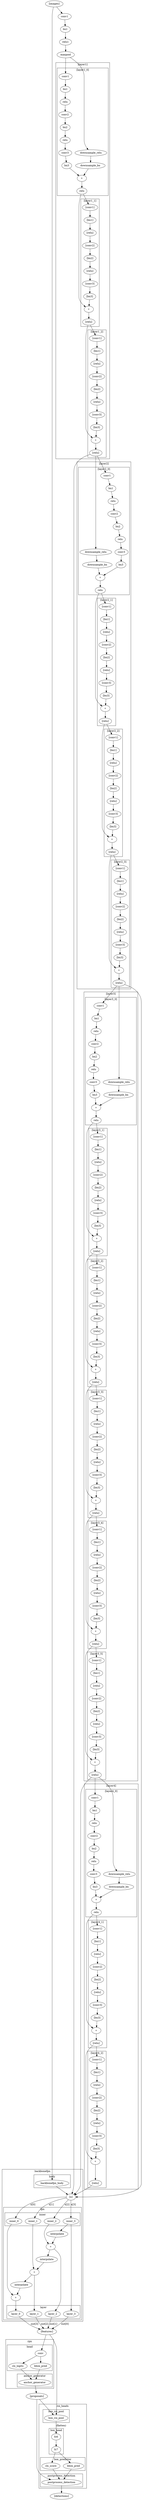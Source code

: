 digraph {
    x [label="[x]"];

    
    subgraph FasterRCNN {
        label="FasterRCNN"

        images [label="[images]"];
        images -> backbonefpn_body;

        subgraph cluster_0 {
            label="backbonefpn";

            subgraph cluster_0_0 {
                label="body";

                backbonefpn_body;
            }

           
            backbonefpn_body -> x;

            subgraph cluster_0_1 {
                label="fpn";

                subgraph cluster_0_1_0 {
                    label="inner";
                    inner_0; inner_1; inner_2; inner_3;
                }

                subgraph cluster_0_1_1 {
                    label="layer";
                    layer_0; layer_1; layer_2; layer_3;
                }

                interpolate_0 [label="interpolate"]; 
                interpolate_1 [label="interpolate"]; 
                interpolate_2 [label="interpolate"];
                sum_0 [label="+"]; sum_1[label="+"]; sum_2[label="+"];

                inner_3 -> layer_3;
                inner_3 -> interpolate_2;
                inner_2 -> sum_2;
                inner_1 -> sum_1;
                inner_0 -> sum_0;

                interpolate_2 -> sum_2;
                interpolate_1 -> sum_1;
                interpolate_0 -> sum_0;
                
                sum_2 -> layer_2;
                sum_2 -> interpolate_1;
                sum_1 -> layer_1;
                sum_1 -> interpolate_0;
                sum_0 -> layer_0;

                // inner_3 -> layer_3;

                // inner_2 -> sum_2;
                // inner_3 -> interpolate_2;
                // interpolate_2 -> sum_2;
                // sum_2 -> layer_2;

                // inner_1 -> sum_1;
                // sum_2 -> interpolate_1;
                // interpolate_1 -> sum_1;
                // sum_1 -> layer_1;

                // inner_0 -> sum_0;
                // sum_1 -> interpolate_0;
                // interpolate_0 -> sum_0;
                // sum_0 -> layer_0;

            }

            x -> inner_0 [label="x[0]"];
            x -> inner_1 [label="x[1]"];
            x -> inner_2 [label="x[2]"];
            x -> inner_3 [label="x[3]"];

        }

        features [label="[features]"]

        layer_3 -> features [label="out[0]"];
        layer_2 -> features [label="out[1]"];
        layer_1 -> features [label="out[2]"];
        layer_0 -> features [label="out[3]"];

        subgraph cluster_1 {
            label="rpn"

            subgraph cluster_1_0 {
                label="head"

                
                conv -> cls_logits;
                conv -> bbox_pred;

            }

            subgraph cluster_1_1 {
                label="anchor_generator"

                cls_logits -> anchor_generator;
                bbox_pred -> anchor_generator;

            }
        }

        features -> conv;
        
        proposals [label="[proposals]"];
        anchor_generator -> proposals;

        subgraph cluster_2 {
            label="roi_heads"

            subgraph cluster_2_0 {
                label="box_roi_pool"
                box_roi_pool;
            }

            subgraph cluster_2_1 {
                label="box_head"
                fc6 -> fc7;
            }
            box_roi_pool -> fc6 [label="(flatten)"]; 

            subgraph cluster_2_2 {
                label="box_predictor"
                cls_score;
                bbox_pred1 [label="bbox_pred"];
            }
            fc7 -> cls_score;
            fc7 -> bbox_pred1;

            subgraph cluster_2_3 {
                label="postprocess_detection"
                postprocess_detection;
            }
            cls_score -> postprocess_detection;
            bbox_pred1 -> postprocess_detection;
            
        }
        proposals -> postprocess_detection;
        features -> box_roi_pool;
        proposals -> box_roi_pool;

        detections [label="[detections]"];
        postprocess_detection -> detections;


    }

    subgraph backbone {
        label="[backbone]";
        x [label="[x]"];

        images[label="[images]"];
        maxpool;

        images -> conv1;
        conv1 -> bn1;
        bn1 -> relu1;

        subgraph cluster_0 {
            label="[layer1]";

            subgraph cluster_0_0 {
                label="[layer1_0]";

                layer1_0_relu0 [label="relu"];
                layer1_0_relu1 [label="relu"];
                layer1_0_relu2 [label="relu"];
                layer1_0_add [label="+"];

                layer1_0_conv1 [label="conv1"];
                layer1_0_conv2 [label="conv2"];
                layer1_0_conv3 [label="conv3"];
                layer1_0_bn1 [label="bn1"];
                layer1_0_bn2 [label="bn2"];
                layer1_0_bn3 [label="bn3"];
                layer1_0_downsample_relu [label="downsample_relu"];
                layer1_0_downsample_bn [label="downsample_bn"];

                // normal

                layer1_0_conv1 -> layer1_0_bn1;
                layer1_0_bn1 -> layer1_0_relu0;
                layer1_0_relu0 -> layer1_0_conv2;

                layer1_0_conv2 -> layer1_0_bn2;
                layer1_0_bn2 -> layer1_0_relu1;
                layer1_0_relu1 -> layer1_0_conv3;

                layer1_0_conv3 -> layer1_0_bn3;

                // residual
                layer1_0_downsample_relu -> layer1_0_downsample_bn;

                // add
                layer1_0_bn3 -> layer1_0_add;
                layer1_0_downsample_bn -> layer1_0_add;

                layer1_0_add -> layer1_0_relu2;

            }

            subgraph cluster_0_1 {
                label="[layer1_1]";

                layer1_1_relu1 [label="[relu]"];
                layer1_1_relu2 [label="[relu]"];
                layer1_1_relu3 [label="[relu]"];
                layer1_1_add [label="+"];

                layer1_1_conv1 [label="[conv1]"];
                layer1_1_conv2 [label="[conv2]"];
                layer1_1_conv3 [label="[conv3]"];

                layer1_1_bn1 [label="[bn1]"];
                layer1_1_bn2 [label="[bn2]"];
                layer1_1_bn3 [label="[bn3]"];

                // normal
                layer1_1_conv1 -> layer1_1_bn1;
                layer1_1_bn1 -> layer1_1_relu1;

                layer1_1_relu1 -> layer1_1_conv2;
                layer1_1_conv2 -> layer1_1_bn2;
                layer1_1_bn2 -> layer1_1_relu2;

                layer1_1_relu2 -> layer1_1_conv3;
                layer1_1_conv3 -> layer1_1_bn3;

                // add
                layer1_1_bn3 -> layer1_1_add;
                
                layer1_1_add -> layer1_1_relu3;

            }

            subgraph cluster_0_2 {
                label="[layer1_2]";

                layer1_2_relu1 [label="[relu]"];
                layer1_2_relu2 [label="[relu]"];
                layer1_2_relu3 [label="[relu]"];
                layer1_2_add [label="+"];

                layer1_2_conv1 [label="[conv1]"];
                layer1_2_conv2 [label="[conv2]"];
                layer1_2_conv3 [label="[conv3]"];

                layer1_2_bn1 [label="[bn1]"];
                layer1_2_bn2 [label="[bn2]"];
                layer1_2_bn3 [label="[bn3]"];

                // normal
                layer1_2_conv1 -> layer1_2_bn1;
                layer1_2_bn1 -> layer1_2_relu1;

                layer1_2_relu1 -> layer1_2_conv2;
                layer1_2_conv2 -> layer1_2_bn2;
                layer1_2_bn2 -> layer1_2_relu2;

                layer1_2_relu2 -> layer1_2_conv3;
                layer1_2_conv3 -> layer1_2_bn3;

                // add
                layer1_2_bn3 -> layer1_2_add;
                
                layer1_2_add -> layer1_2_relu3;

            }

            layer1_0_relu2 -> layer1_1_conv1;
            layer1_0_relu2 -> layer1_1_add;

            layer1_1_relu3 -> layer1_2_conv1;
            layer1_1_relu3 -> layer1_2_add;

        }

        maxpool -> layer1_0_conv1;
        maxpool -> layer1_0_downsample_relu;
        relu1 -> maxpool;
        layer1_2_relu3 -> x;

        subgraph cluster_1 {
            label="[layer2]"
        
            subgraph cluster_1_0 {
                label="[layer2_0]";
                layer2_0_relu0 [label="relu"];
                layer2_0_relu1 [label="relu"];
                layer2_0_relu2 [label="relu"];
                layer2_0_add [label="+"];
                layer2_0_conv1 [label="conv1"];
                layer2_0_conv2 [label="conv2"];
                layer2_0_conv3 [label="conv3"];
                layer2_0_bn1 [label="bn1"];
                layer2_0_bn2 [label="bn2"];
                layer2_0_bn3 [label="bn3"];
                layer2_0_downsample_relu [label="downsample_relu"];
                layer2_0_downsample_bn [label="downsample_bn"];
                layer2_0_conv1 -> layer2_0_bn1;
                layer2_0_bn1 -> layer2_0_relu0;
                layer2_0_relu0 -> layer2_0_conv2;
                layer2_0_conv2 -> layer2_0_bn2;
                layer2_0_bn2 -> layer2_0_relu1;
                layer2_0_relu1 -> layer2_0_conv3;
                layer2_0_conv3 -> layer2_0_bn3;
                layer2_0_downsample_relu -> layer2_0_downsample_bn;
                layer2_0_bn3 -> layer2_0_add;
                layer2_0_downsample_bn -> layer2_0_add;
                layer2_0_add -> layer2_0_relu2;
            }

            subgraph cluster_1_1 {
                label="[layer2_1]";
                layer2_1_relu1 [label="[relu]"];
                layer2_1_relu2 [label="[relu]"];
                layer2_1_relu3 [label="[relu]"];
                layer2_1_add [label="+"];
                layer2_1_conv1 [label="[conv1]"];
                layer2_1_conv2 [label="[conv2]"];
                layer2_1_conv3 [label="[conv3]"];
                layer2_1_bn1 [label="[bn1]"];
                layer2_1_bn2 [label="[bn2]"];
                layer2_1_bn3 [label="[bn3]"];
                layer2_1_conv1 -> layer2_1_bn1;
                layer2_1_bn1 -> layer2_1_relu1;
                layer2_1_relu1 -> layer2_1_conv2;
                layer2_1_conv2 -> layer2_1_bn2;
                layer2_1_bn2 -> layer2_1_relu2;
                layer2_1_relu2 -> layer2_1_conv3;
                layer2_1_conv3 -> layer2_1_bn3
                layer2_1_bn3 -> layer2_1_add;
                layer2_1_add -> layer2_1_relu3;
            }

            subgraph cluster_1_2 {
                label="[layer2_2]";
                layer2_2_relu1 [label="[relu]"];
                layer2_2_relu2 [label="[relu]"];
                layer2_2_relu3 [label="[relu]"];
                layer2_2_add [label="+"];
                layer2_2_conv1 [label="[conv1]"];
                layer2_2_conv2 [label="[conv2]"];
                layer2_2_conv3 [label="[conv3]"];
                layer2_2_bn1 [label="[bn1]"];
                layer2_2_bn2 [label="[bn2]"];
                layer2_2_bn3 [label="[bn3]"];
                layer2_2_conv1 -> layer2_2_bn1;
                layer2_2_bn1 -> layer2_2_relu1;
                layer2_2_relu1 -> layer2_2_conv2;
                layer2_2_conv2 -> layer2_2_bn2;
                layer2_2_bn2 -> layer2_2_relu2;
                layer2_2_relu2 -> layer2_2_conv3;
                layer2_2_conv3 -> layer2_2_bn3
                layer2_2_bn3 -> layer2_2_add;
                layer2_2_add -> layer2_2_relu3;
            }

            subgraph cluster_1_3 {
                label="[layer2_3]";
                layer2_3_relu1 [label="[relu]"];
                layer2_3_relu2 [label="[relu]"];
                layer2_3_relu3 [label="[relu]"];
                layer2_3_add [label="+"];
                layer2_3_conv1 [label="[conv1]"];
                layer2_3_conv2 [label="[conv2]"];
                layer2_3_conv3 [label="[conv3]"];
                layer2_3_bn1 [label="[bn1]"];
                layer2_3_bn2 [label="[bn2]"];
                layer2_3_bn3 [label="[bn3]"];
                layer2_3_conv1 -> layer2_3_bn1;
                layer2_3_bn1 -> layer2_3_relu1;
                layer2_3_relu1 -> layer2_3_conv2;
                layer2_3_conv2 -> layer2_3_bn2;
                layer2_3_bn2 -> layer2_3_relu2;
                layer2_3_relu2 -> layer2_3_conv3;
                layer2_3_conv3 -> layer2_3_bn3
                layer2_3_bn3 -> layer2_3_add;
                layer2_3_add -> layer2_3_relu3;

            }

            layer2_0_relu2 -> layer2_1_conv1;
            layer2_0_relu2 -> layer2_1_add;

            layer2_1_relu3 -> layer2_2_conv1;
            layer2_1_relu3 -> layer2_2_add;

            layer2_2_relu3 -> layer2_3_conv1;
            layer2_2_relu3 -> layer2_3_add;
        }

        layer2_3_relu3 -> x;

        subgraph cluster_2{
            label="[layer3]";

            subgraph cluster_2_0{
                label="[layer3_0]";
                layer3_0_relu0 [label="relu"];
                layer3_0_relu1 [label="relu"];
                layer3_0_relu2 [label="relu"];
                layer3_0_add [label="+"];
                layer3_0_conv1 [label="conv1"];
                layer3_0_conv2 [label="conv2"];
                layer3_0_conv3 [label="conv3"];
                layer3_0_bn1 [label="bn1"];
                layer3_0_bn2 [label="bn2"];
                layer3_0_bn3 [label="bn3"];
                layer3_0_downsample_relu [label="downsample_relu"];
                layer3_0_downsample_bn [label="downsample_bn"];
                layer3_0_conv1 -> layer3_0_bn1;
                layer3_0_bn1 -> layer3_0_relu0;
                layer3_0_relu0 -> layer3_0_conv2;
                layer3_0_conv2 -> layer3_0_bn2;
                layer3_0_bn2 -> layer3_0_relu1;
                layer3_0_relu1 -> layer3_0_conv3;
                layer3_0_conv3 -> layer3_0_bn3;
                layer3_0_downsample_relu -> layer3_0_downsample_bn;
                layer3_0_bn3 -> layer3_0_add;
                layer3_0_downsample_bn -> layer3_0_add;
                layer3_0_add -> layer3_0_relu2;
            }

            subgraph cluster_2_1{
                label="[layer3_1]";
                layer3_1_relu1 [label="[relu]"];
                layer3_1_relu2 [label="[relu]"];
                layer3_1_relu3 [label="[relu]"];
                layer3_1_add [label="+"];
                layer3_1_conv1 [label="[conv1]"];
                layer3_1_conv2 [label="[conv2]"];
                layer3_1_conv3 [label="[conv3]"];
                layer3_1_bn1 [label="[bn1]"];
                layer3_1_bn2 [label="[bn2]"];
                layer3_1_bn3 [label="[bn3]"];
                layer3_1_conv1 -> layer3_1_bn1;
                layer3_1_bn1 -> layer3_1_relu1;
                layer3_1_relu1 -> layer3_1_conv2;
                layer3_1_conv2 -> layer3_1_bn2;
                layer3_1_bn2 -> layer3_1_relu2;
                layer3_1_relu2 -> layer3_1_conv3;
                layer3_1_conv3 -> layer3_1_bn3
                layer3_1_bn3 -> layer3_1_add;
                layer3_1_add -> layer3_1_relu3;
            }
            subgraph cluster_2_2{
                label="[layer3_2]";
                layer3_2_relu1 [label="[relu]"];
                layer3_2_relu2 [label="[relu]"];
                layer3_2_relu3 [label="[relu]"];
                layer3_2_add [label="+"];
                layer3_2_conv1 [label="[conv1]"];
                layer3_2_conv2 [label="[conv2]"];
                layer3_2_conv3 [label="[conv3]"];
                layer3_2_bn1 [label="[bn1]"];
                layer3_2_bn2 [label="[bn2]"];
                layer3_2_bn3 [label="[bn3]"];
                layer3_2_conv1 -> layer3_2_bn1;
                layer3_2_bn1 -> layer3_2_relu1;
                layer3_2_relu1 -> layer3_2_conv2;
                layer3_2_conv2 -> layer3_2_bn2;
                layer3_2_bn2 -> layer3_2_relu2;
                layer3_2_relu2 -> layer3_2_conv3;
                layer3_2_conv3 -> layer3_2_bn3
                layer3_2_bn3 -> layer3_2_add;
                layer3_2_add -> layer3_2_relu3;
            }
            subgraph cluster_2_3{
                label="[layer3_3]";
                layer3_3_relu1 [label="[relu]"];
                layer3_3_relu2 [label="[relu]"];
                layer3_3_relu3 [label="[relu]"];
                layer3_3_add [label="+"];
                layer3_3_conv1 [label="[conv1]"];
                layer3_3_conv2 [label="[conv2]"];
                layer3_3_conv3 [label="[conv3]"];
                layer3_3_bn1 [label="[bn1]"];
                layer3_3_bn2 [label="[bn2]"];
                layer3_3_bn3 [label="[bn3]"];
                layer3_3_conv1 -> layer3_3_bn1;
                layer3_3_bn1 -> layer3_3_relu1;
                layer3_3_relu1 -> layer3_3_conv2;
                layer3_3_conv2 -> layer3_3_bn2;
                layer3_3_bn2 -> layer3_3_relu2;
                layer3_3_relu2 -> layer3_3_conv3;
                layer3_3_conv3 -> layer3_3_bn3
                layer3_3_bn3 -> layer3_3_add;
                layer3_3_add -> layer3_3_relu3;
            }
            subgraph cluster_2_4{
                label="[layer3_4]";
                layer3_4_relu1 [label="[relu]"];
                layer3_4_relu2 [label="[relu]"];
                layer3_4_relu3 [label="[relu]"];
                layer3_4_add [label="+"];
                layer3_4_conv1 [label="[conv1]"];
                layer3_4_conv2 [label="[conv2]"];
                layer3_4_conv3 [label="[conv3]"];
                layer3_4_bn1 [label="[bn1]"];
                layer3_4_bn2 [label="[bn2]"];
                layer3_4_bn3 [label="[bn3]"];
                layer3_4_conv1 -> layer3_4_bn1;
                layer3_4_bn1 -> layer3_4_relu1;
                layer3_4_relu1 -> layer3_4_conv2;
                layer3_4_conv2 -> layer3_4_bn2;
                layer3_4_bn2 -> layer3_4_relu2;
                layer3_4_relu2 -> layer3_4_conv3;
                layer3_4_conv3 -> layer3_4_bn3
                layer3_4_bn3 -> layer3_4_add;
                layer3_4_add -> layer3_4_relu3;
            }
            subgraph cluster_2_5{
                label="[layer3_5]";
                layer3_5_relu1 [label="[relu]"];
                layer3_5_relu2 [label="[relu]"];
                layer3_5_relu3 [label="[relu]"];
                layer3_5_add [label="+"];
                layer3_5_conv1 [label="[conv1]"];
                layer3_5_conv2 [label="[conv2]"];
                layer3_5_conv3 [label="[conv3]"];
                layer3_5_bn1 [label="[bn1]"];
                layer3_5_bn2 [label="[bn2]"];
                layer3_5_bn3 [label="[bn3]"];
                layer3_5_conv1 -> layer3_5_bn1;
                layer3_5_bn1 -> layer3_5_relu1;
                layer3_5_relu1 -> layer3_5_conv2;
                layer3_5_conv2 -> layer3_5_bn2;
                layer3_5_bn2 -> layer3_5_relu2;
                layer3_5_relu2 -> layer3_5_conv3;
                layer3_5_conv3 -> layer3_5_bn3
                layer3_5_bn3 -> layer3_5_add;
                layer3_5_add -> layer3_5_relu3;
            }
            layer3_0_relu2 -> layer3_1_conv1;
            layer3_0_relu2 -> layer3_1_add;
            layer3_1_relu3 -> layer3_2_conv1;
            layer3_1_relu3 -> layer3_2_add;
            layer3_2_relu3 -> layer3_3_conv1;
            layer3_2_relu3 -> layer3_3_add;
            layer3_3_relu3 -> layer3_4_conv1;
            layer3_3_relu3 -> layer3_4_add;
            layer3_4_relu3 -> layer3_5_conv1;
            layer3_4_relu3 -> layer3_5_add;
            // layer3_5_relu3 -> layer3_6_conv1;
            // layer3_5_relu3 -> layer3_6_add;
        
        }

        layer3_5_relu3 -> x;

        subgraph cluster_3 {
            label="[layer4]";

            subgraph cluster_3_0 {
                label="[layer4_0]";
                layer4_0_relu0 [label="relu"];
                layer4_0_relu1 [label="relu"];
                layer4_0_relu2 [label="relu"];
                layer4_0_add [label="+"];
                layer4_0_conv1 [label="conv1"];
                layer4_0_conv2 [label="conv2"];
                layer4_0_conv3 [label="conv3"];
                layer4_0_bn1 [label="bn1"];
                layer4_0_bn2 [label="bn2"];
                layer4_0_bn3 [label="bn3"];
                layer4_0_downsample_relu [label="downsample_relu"];
                layer4_0_downsample_bn [label="downsample_bn"];
                layer4_0_conv1 -> layer4_0_bn1;
                layer4_0_bn1 -> layer4_0_relu0;
                layer4_0_relu0 -> layer4_0_conv2;
                layer4_0_conv2 -> layer4_0_bn2;
                layer4_0_bn2 -> layer4_0_relu1;
                layer4_0_relu1 -> layer4_0_conv3;
                layer4_0_conv3 -> layer4_0_bn3;
                layer4_0_downsample_relu -> layer4_0_downsample_bn;
                layer4_0_bn3 -> layer4_0_add;
                layer4_0_downsample_bn -> layer4_0_add;
                layer4_0_add -> layer4_0_relu2;
            }

            subgraph cluster_3_1 {
                label="[layer4_1]";
                layer4_1_relu1 [label="[relu]"];
                layer4_1_relu2 [label="[relu]"];
                layer4_1_relu3 [label="[relu]"];
                layer4_1_add [label="+"];
                layer4_1_conv1 [label="[conv1]"];
                layer4_1_conv2 [label="[conv2]"];
                layer4_1_conv3 [label="[conv3]"];
                layer4_1_bn1 [label="[bn1]"];
                layer4_1_bn2 [label="[bn2]"];
                layer4_1_bn3 [label="[bn3]"];
                layer4_1_conv1 -> layer4_1_bn1;
                layer4_1_bn1 -> layer4_1_relu1;
                layer4_1_relu1 -> layer4_1_conv2;
                layer4_1_conv2 -> layer4_1_bn2;
                layer4_1_bn2 -> layer4_1_relu2;
                layer4_1_relu2 -> layer4_1_conv3;
                layer4_1_conv3 -> layer4_1_bn3
                layer4_1_bn3 -> layer4_1_add;
                layer4_1_add -> layer4_1_relu3;
            }

            subgraph cluster_3_2 {
                label="[layer4_2]";
                layer4_2_relu1 [label="[relu]"];
                layer4_2_relu2 [label="[relu]"];
                layer4_2_relu3 [label="[relu]"];
                layer4_2_add [label="+"];
                layer4_2_conv1 [label="[conv1]"];
                layer4_2_conv2 [label="[conv2]"];
                layer4_2_conv3 [label="[conv3]"];
                layer4_2_bn1 [label="[bn1]"];
                layer4_2_bn2 [label="[bn2]"];
                layer4_2_bn3 [label="[bn3]"];
                layer4_2_conv1 -> layer4_2_bn1;
                layer4_2_bn1 -> layer4_2_relu1;
                layer4_2_relu1 -> layer4_2_conv2;
                layer4_2_conv2 -> layer4_2_bn2;
                layer4_2_bn2 -> layer4_2_relu2;
                layer4_2_relu2 -> layer4_2_conv3;
                layer4_2_conv3 -> layer4_2_bn3
                layer4_2_bn3 -> layer4_2_add;
                layer4_2_add -> layer4_2_relu3;
            }

            layer4_0_relu2 -> layer4_1_conv1;
            layer4_0_relu2 -> layer4_1_add;
            layer4_1_relu3 -> layer4_2_conv1;
            layer4_1_relu3 -> layer4_2_add;

        }

        layer4_2_relu3 -> x

        layer1_2_relu3 -> layer2_0_conv1;
        layer1_2_relu3 -> layer2_0_downsample_relu;

        layer2_3_relu3 -> layer3_0_conv1;
        layer2_3_relu3 -> layer3_0_downsample_relu;

        layer3_5_relu3 -> layer4_0_conv1;
        layer3_5_relu3 -> layer4_0_downsample_relu;

        // layer4_5_relu3 -> layer2_0_conv1;
        // layer4_5_relu3 -> layer2_0_downsample_relu;

    }
}